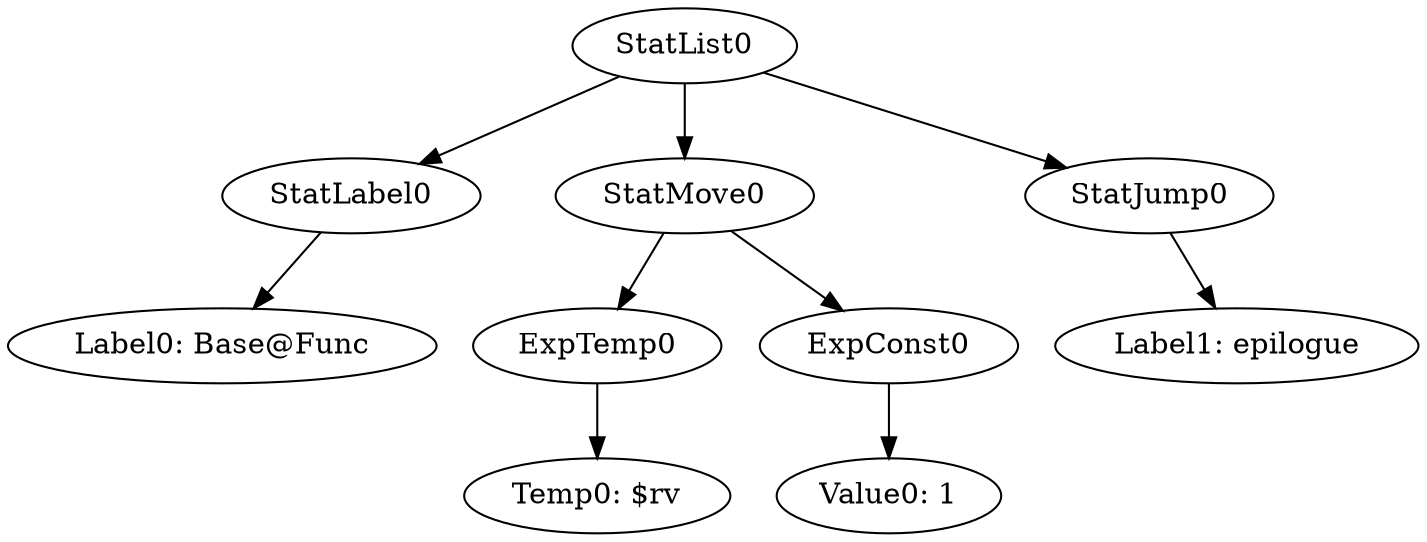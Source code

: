 digraph {
	ordering = out;
	StatJump0 -> "Label1: epilogue";
	ExpConst0 -> "Value0: 1";
	StatLabel0 -> "Label0: Base@Func";
	StatList0 -> StatLabel0;
	StatList0 -> StatMove0;
	StatList0 -> StatJump0;
	ExpTemp0 -> "Temp0: $rv";
	StatMove0 -> ExpTemp0;
	StatMove0 -> ExpConst0;
}

